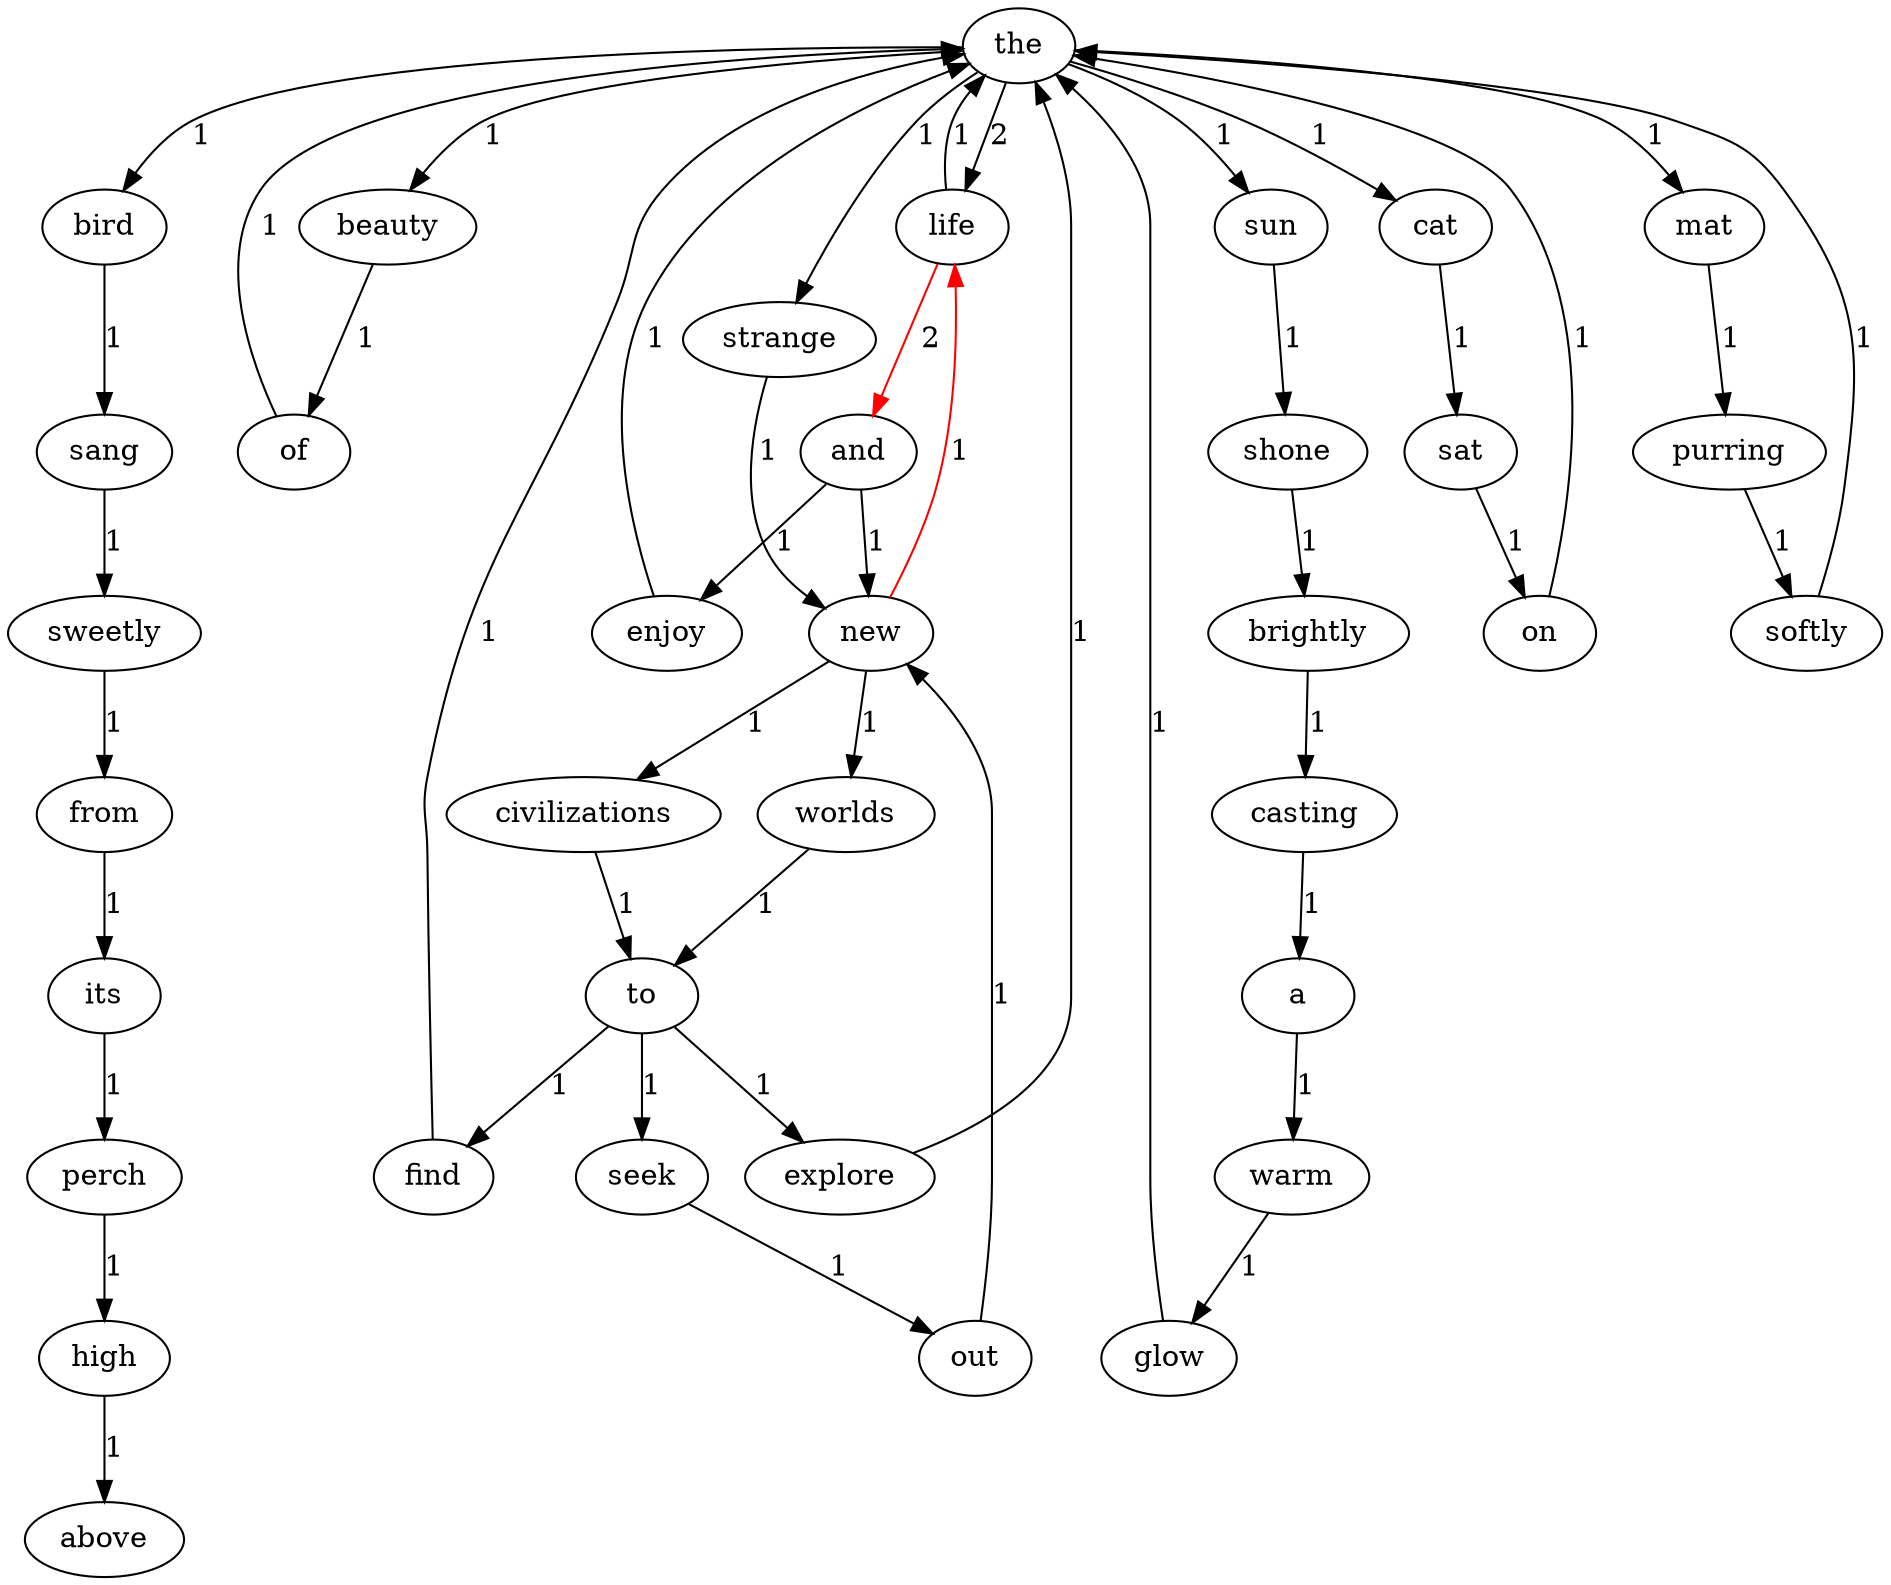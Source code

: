 digraph G {
	sweetly -> from [label="1"];
	worlds -> to [label="1"];
	beauty -> of [label="1"];
	brightly -> casting [label="1"];
	enjoy -> the [label="1"];
	seek -> out [label="1"];
	sun -> shone [label="1"];
	life -> the [label="1"];
	life -> and [label="2"] [color=red];
	out -> new [label="1"];
	high -> above [label="1"];
	and -> new [label="1"];
	and -> enjoy [label="1"];
	find -> the [label="1"];
	of -> the [label="1"];
	cat -> sat [label="1"];
	bird -> sang [label="1"];
	casting -> a [label="1"];
	from -> its [label="1"];
	perch -> high [label="1"];
	civilizations -> to [label="1"];
	on -> the [label="1"];
	new -> worlds [label="1"];
	new -> civilizations [label="1"];
	new -> life [label="1"] [color=red];
	mat -> purring [label="1"];
	purring -> softly [label="1"];
	a -> warm [label="1"];
	explore -> the [label="1"];
	sat -> on [label="1"];
	its -> perch [label="1"];
	strange -> new [label="1"];
	the -> mat [label="1"];
	the -> beauty [label="1"];
	the -> bird [label="1"];
	the -> cat [label="1"];
	the -> sun [label="1"];
	the -> life [label="2"];
	the -> strange [label="1"];
	warm -> glow [label="1"];
	sang -> sweetly [label="1"];
	shone -> brightly [label="1"];
	to -> explore [label="1"];
	to -> find [label="1"];
	to -> seek [label="1"];
	glow -> the [label="1"];
	softly -> the [label="1"];
}
